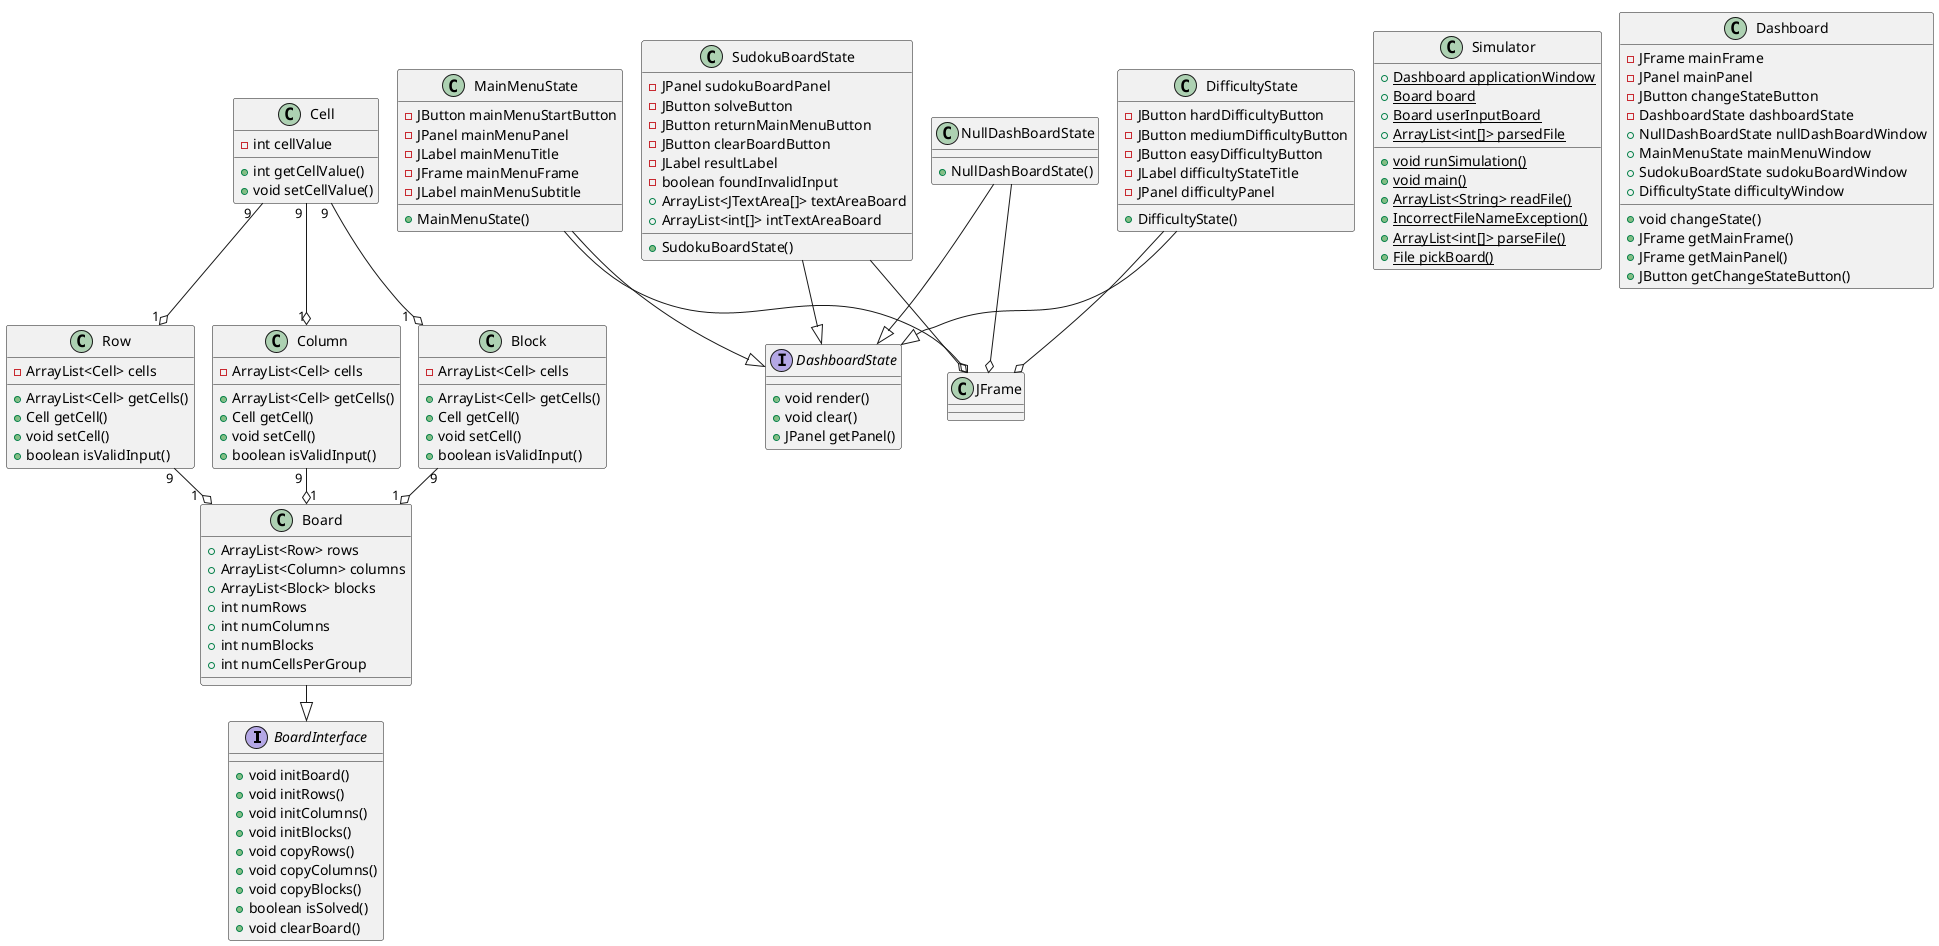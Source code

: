 @startuml
!pragma layout smetana
'https://plantuml.com/sequence-diagram

Interface "BoardInterface" {
    + void initBoard()
    + void initRows()
    + void initColumns()
    + void initBlocks()
    + void copyRows()
    + void copyColumns()
    + void copyBlocks()
    + boolean isSolved()
    + void clearBoard()
}

Interface "DashboardState" {
    + void render()
    + void clear()
    + JPanel getPanel()
}

Class "Board" {
    + ArrayList<Row> rows
    + ArrayList<Column> columns
    + ArrayList<Block> blocks
    + int numRows
    + int numColumns
    + int numBlocks
    + int numCellsPerGroup
}

Class "Row" {
    + ArrayList<Cell> getCells()
    + Cell getCell()
    + void setCell()
    + boolean isValidInput()

    - ArrayList<Cell> cells
}

Class "Column" {
    + ArrayList<Cell> getCells()
    + Cell getCell()
    + void setCell()
    + boolean isValidInput()

    - ArrayList<Cell> cells
}

Class "Block" {
    + ArrayList<Cell> getCells()
    + Cell getCell()
    + void setCell()
    + boolean isValidInput()

    - ArrayList<Cell> cells
}

Class "Cell" {
    + int getCellValue()
    + void setCellValue()

    - int cellValue
}

Class "Simulator" {
    + {static} void runSimulation()
    + {static} void main()
    + {static} ArrayList<String> readFile()
    + {static} IncorrectFileNameException()
    + {static} ArrayList<int[]> parseFile()
    + {static} File pickBoard()

    + {static} Dashboard applicationWindow
    + {static} Board board
    + {static} Board userInputBoard
    + {static} ArrayList<int[]> parsedFile
}

Class "Dashboard" {
    + void changeState()
    + JFrame getMainFrame()
    + JFrame getMainPanel()
    + JButton getChangeStateButton()

    - JFrame mainFrame
    - JPanel mainPanel
    - JButton changeStateButton
    - DashboardState dashboardState
    + NullDashBoardState nullDashBoardWindow
    + MainMenuState mainMenuWindow
    + SudokuBoardState sudokuBoardWindow
    + DifficultyState difficultyWindow
}

Class "NullDashBoardState" {
    + NullDashBoardState()
}

Class "DifficultyState" {
    + DifficultyState()

    - JButton hardDifficultyButton
    - JButton mediumDifficultyButton
    - JButton easyDifficultyButton
    - JLabel difficultyStateTitle
    - JPanel difficultyPanel
}

Class "MainMenuState" {
    + MainMenuState()

    - JButton mainMenuStartButton
    - JPanel mainMenuPanel
    - JLabel mainMenuTitle
    - JFrame mainMenuFrame
    - JLabel mainMenuSubtitle
}

Class "SudokuBoardState" {
    + SudokuBoardState()

    - JPanel sudokuBoardPanel
    - JButton solveButton
    - JButton returnMainMenuButton
    - JButton clearBoardButton
    - JLabel resultLabel
    - boolean foundInvalidInput
    + ArrayList<JTextArea[]> textAreaBoard
    + ArrayList<int[]> intTextAreaBoard

}

Board --|> BoardInterface
NullDashBoardState --|> DashboardState
NullDashBoardState --o JFrame
DifficultyState --|> DashboardState
DifficultyState --o JFrame
MainMenuState --|> DashboardState
MainMenuState --o JFrame
SudokuBoardState --|> DashboardState
SudokuBoardState --o JFrame
Row "9" --o "1    " Board
Column "9 " --o " 1" Board
Block " 9" --o "1" Board
Cell "9   " --o " 1" Row
Cell "9 " --o " 1" Column
Cell "9 " --o "1    " Block

@enduml